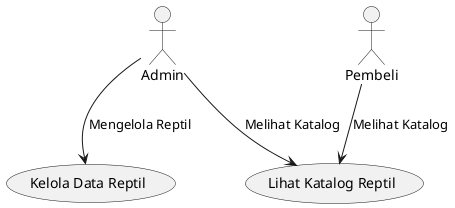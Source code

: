 @startuml

actor "Admin" as Admin
actor "Pembeli" as Pembeli

usecase "Kelola Data Reptil" as KelolaReptil
usecase "Lihat Katalog Reptil" as LihatKatalog

Admin --> KelolaReptil : Mengelola Reptil
Admin --> LihatKatalog : Melihat Katalog

Pembeli --> LihatKatalog : Melihat Katalog

@enduml
